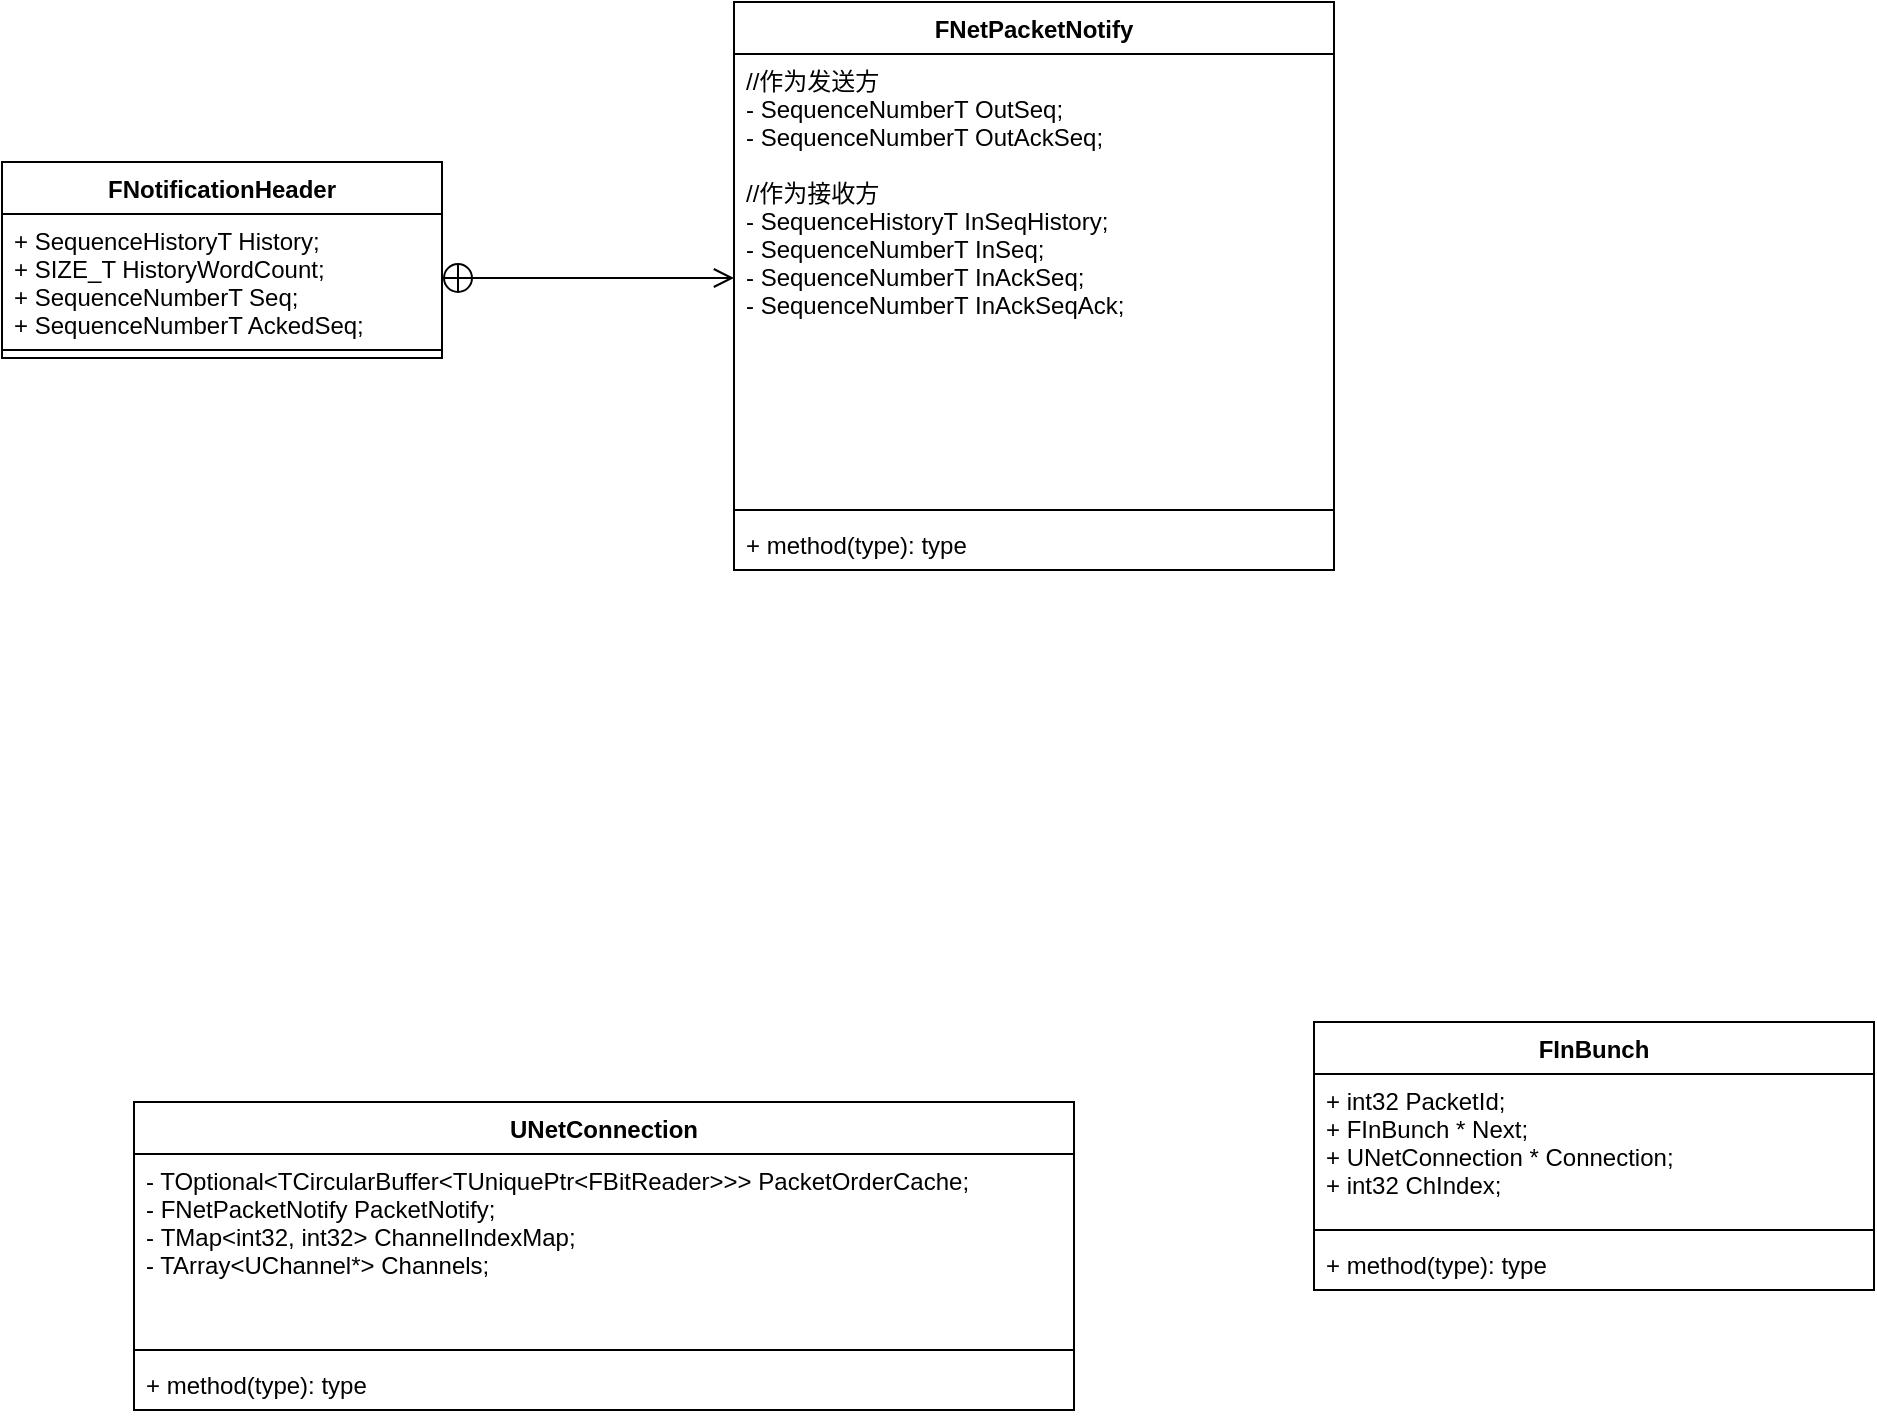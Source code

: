 <mxfile version="14.6.9" type="github" pages="2">
  <diagram id="JvuuxttgNgkwClHyyFu2" name="第 1 页">
    <mxGraphModel dx="1422" dy="1931" grid="1" gridSize="10" guides="1" tooltips="1" connect="1" arrows="1" fold="1" page="1" pageScale="1" pageWidth="827" pageHeight="1169" math="0" shadow="0">
      <root>
        <mxCell id="0" />
        <mxCell id="1" parent="0" />
        <mxCell id="SQb546SRnWdh8VyM-8AY-2" value="UNetConnection" style="swimlane;fontStyle=1;align=center;verticalAlign=top;childLayout=stackLayout;horizontal=1;startSize=26;horizontalStack=0;resizeParent=1;resizeParentMax=0;resizeLast=0;collapsible=1;marginBottom=0;" parent="1" vertex="1">
          <mxGeometry x="260" y="380" width="470" height="154" as="geometry" />
        </mxCell>
        <mxCell id="SQb546SRnWdh8VyM-8AY-3" value="- TOptional&lt;TCircularBuffer&lt;TUniquePtr&lt;FBitReader&gt;&gt;&gt; PacketOrderCache;&#xa;- FNetPacketNotify PacketNotify;&#xa;- TMap&lt;int32, int32&gt; ChannelIndexMap;&#xa;- TArray&lt;UChannel*&gt; Channels;" style="text;strokeColor=none;fillColor=none;align=left;verticalAlign=top;spacingLeft=4;spacingRight=4;overflow=hidden;rotatable=0;points=[[0,0.5],[1,0.5]];portConstraint=eastwest;" parent="SQb546SRnWdh8VyM-8AY-2" vertex="1">
          <mxGeometry y="26" width="470" height="94" as="geometry" />
        </mxCell>
        <mxCell id="SQb546SRnWdh8VyM-8AY-4" value="" style="line;strokeWidth=1;fillColor=none;align=left;verticalAlign=middle;spacingTop=-1;spacingLeft=3;spacingRight=3;rotatable=0;labelPosition=right;points=[];portConstraint=eastwest;" parent="SQb546SRnWdh8VyM-8AY-2" vertex="1">
          <mxGeometry y="120" width="470" height="8" as="geometry" />
        </mxCell>
        <mxCell id="SQb546SRnWdh8VyM-8AY-5" value="+ method(type): type" style="text;strokeColor=none;fillColor=none;align=left;verticalAlign=top;spacingLeft=4;spacingRight=4;overflow=hidden;rotatable=0;points=[[0,0.5],[1,0.5]];portConstraint=eastwest;" parent="SQb546SRnWdh8VyM-8AY-2" vertex="1">
          <mxGeometry y="128" width="470" height="26" as="geometry" />
        </mxCell>
        <mxCell id="o2_gZ3kN2BpJZVYaGaaf-1" value="FInBunch" style="swimlane;fontStyle=1;align=center;verticalAlign=top;childLayout=stackLayout;horizontal=1;startSize=26;horizontalStack=0;resizeParent=1;resizeParentMax=0;resizeLast=0;collapsible=1;marginBottom=0;" parent="1" vertex="1">
          <mxGeometry x="850" y="340" width="280" height="134" as="geometry" />
        </mxCell>
        <mxCell id="o2_gZ3kN2BpJZVYaGaaf-2" value="+ int32    PacketId;&#xa;+ FInBunch *   Next;&#xa;+ UNetConnection * Connection;&#xa;+ int32    ChIndex;" style="text;strokeColor=none;fillColor=none;align=left;verticalAlign=top;spacingLeft=4;spacingRight=4;overflow=hidden;rotatable=0;points=[[0,0.5],[1,0.5]];portConstraint=eastwest;" parent="o2_gZ3kN2BpJZVYaGaaf-1" vertex="1">
          <mxGeometry y="26" width="280" height="74" as="geometry" />
        </mxCell>
        <mxCell id="o2_gZ3kN2BpJZVYaGaaf-3" value="" style="line;strokeWidth=1;fillColor=none;align=left;verticalAlign=middle;spacingTop=-1;spacingLeft=3;spacingRight=3;rotatable=0;labelPosition=right;points=[];portConstraint=eastwest;" parent="o2_gZ3kN2BpJZVYaGaaf-1" vertex="1">
          <mxGeometry y="100" width="280" height="8" as="geometry" />
        </mxCell>
        <mxCell id="o2_gZ3kN2BpJZVYaGaaf-4" value="+ method(type): type" style="text;strokeColor=none;fillColor=none;align=left;verticalAlign=top;spacingLeft=4;spacingRight=4;overflow=hidden;rotatable=0;points=[[0,0.5],[1,0.5]];portConstraint=eastwest;" parent="o2_gZ3kN2BpJZVYaGaaf-1" vertex="1">
          <mxGeometry y="108" width="280" height="26" as="geometry" />
        </mxCell>
        <mxCell id="5Kny9_tc-0Gk9VmiHxyS-1" value="FNetPacketNotify" style="swimlane;fontStyle=1;align=center;verticalAlign=top;childLayout=stackLayout;horizontal=1;startSize=26;horizontalStack=0;resizeParent=1;resizeParentMax=0;resizeLast=0;collapsible=1;marginBottom=0;" parent="1" vertex="1">
          <mxGeometry x="560" y="-170" width="300" height="284" as="geometry" />
        </mxCell>
        <mxCell id="5Kny9_tc-0Gk9VmiHxyS-2" value="//作为发送方&#xa;- SequenceNumberT OutSeq;&#xa;- SequenceNumberT OutAckSeq;&#xa;	&#xa;//作为接收方&#xa;- SequenceHistoryT InSeqHistory;&#xa;- SequenceNumberT InSeq;&#xa;- SequenceNumberT InAckSeq;&#xa;- SequenceNumberT InAckSeqAck;&#xa;	" style="text;strokeColor=none;fillColor=none;align=left;verticalAlign=top;spacingLeft=4;spacingRight=4;overflow=hidden;rotatable=0;points=[[0,0.5],[1,0.5]];portConstraint=eastwest;" parent="5Kny9_tc-0Gk9VmiHxyS-1" vertex="1">
          <mxGeometry y="26" width="300" height="224" as="geometry" />
        </mxCell>
        <mxCell id="5Kny9_tc-0Gk9VmiHxyS-3" value="" style="line;strokeWidth=1;fillColor=none;align=left;verticalAlign=middle;spacingTop=-1;spacingLeft=3;spacingRight=3;rotatable=0;labelPosition=right;points=[];portConstraint=eastwest;" parent="5Kny9_tc-0Gk9VmiHxyS-1" vertex="1">
          <mxGeometry y="250" width="300" height="8" as="geometry" />
        </mxCell>
        <mxCell id="5Kny9_tc-0Gk9VmiHxyS-4" value="+ method(type): type" style="text;strokeColor=none;fillColor=none;align=left;verticalAlign=top;spacingLeft=4;spacingRight=4;overflow=hidden;rotatable=0;points=[[0,0.5],[1,0.5]];portConstraint=eastwest;" parent="5Kny9_tc-0Gk9VmiHxyS-1" vertex="1">
          <mxGeometry y="258" width="300" height="26" as="geometry" />
        </mxCell>
        <mxCell id="5Kny9_tc-0Gk9VmiHxyS-5" value="" style="endArrow=open;startArrow=circlePlus;endFill=0;startFill=0;endSize=8;html=1;exitX=1;exitY=0.5;exitDx=0;exitDy=0;entryX=0;entryY=0.5;entryDx=0;entryDy=0;" parent="1" source="5Kny9_tc-0Gk9VmiHxyS-7" target="5Kny9_tc-0Gk9VmiHxyS-2" edge="1">
          <mxGeometry width="160" relative="1" as="geometry">
            <mxPoint x="330" y="-127.5" as="sourcePoint" />
            <mxPoint x="490" y="-127.5" as="targetPoint" />
          </mxGeometry>
        </mxCell>
        <mxCell id="5Kny9_tc-0Gk9VmiHxyS-6" value="FNotificationHeader" style="swimlane;fontStyle=1;align=center;verticalAlign=top;childLayout=stackLayout;horizontal=1;startSize=26;horizontalStack=0;resizeParent=1;resizeParentMax=0;resizeLast=0;collapsible=1;marginBottom=0;" parent="1" vertex="1">
          <mxGeometry x="194" y="-90" width="220" height="98" as="geometry" />
        </mxCell>
        <mxCell id="5Kny9_tc-0Gk9VmiHxyS-7" value="+ SequenceHistoryT History;&#xa;+ SIZE_T HistoryWordCount;&#xa;+ SequenceNumberT Seq;&#xa;+ SequenceNumberT AckedSeq;" style="text;strokeColor=none;fillColor=none;align=left;verticalAlign=top;spacingLeft=4;spacingRight=4;overflow=hidden;rotatable=0;points=[[0,0.5],[1,0.5]];portConstraint=eastwest;" parent="5Kny9_tc-0Gk9VmiHxyS-6" vertex="1">
          <mxGeometry y="26" width="220" height="64" as="geometry" />
        </mxCell>
        <mxCell id="5Kny9_tc-0Gk9VmiHxyS-8" value="" style="line;strokeWidth=1;fillColor=none;align=left;verticalAlign=middle;spacingTop=-1;spacingLeft=3;spacingRight=3;rotatable=0;labelPosition=right;points=[];portConstraint=eastwest;" parent="5Kny9_tc-0Gk9VmiHxyS-6" vertex="1">
          <mxGeometry y="90" width="220" height="8" as="geometry" />
        </mxCell>
      </root>
    </mxGraphModel>
  </diagram>
  <diagram id="a4vRnVLud2tBg5x-6DI5" name="第 2 页">
    <mxGraphModel dx="1422" dy="762" grid="1" gridSize="10" guides="1" tooltips="1" connect="1" arrows="1" fold="1" page="1" pageScale="1" pageWidth="827" pageHeight="1169" math="0" shadow="0">
      <root>
        <mxCell id="y5h4J5LShokHnXd0eRl6-0" />
        <mxCell id="y5h4J5LShokHnXd0eRl6-1" parent="y5h4J5LShokHnXd0eRl6-0" />
        <mxCell id="y5h4J5LShokHnXd0eRl6-3" value="UNetConnection::ReceivedPacket" style="shape=umlLifeline;perimeter=lifelinePerimeter;whiteSpace=wrap;html=1;container=1;collapsible=0;recursiveResize=0;outlineConnect=0;" parent="y5h4J5LShokHnXd0eRl6-1" vertex="1">
          <mxGeometry x="200" y="240" width="240" height="550" as="geometry" />
        </mxCell>
        <mxCell id="y5h4J5LShokHnXd0eRl6-4" value="" style="html=1;points=[];perimeter=orthogonalPerimeter;" parent="y5h4J5LShokHnXd0eRl6-3" vertex="1">
          <mxGeometry x="115" y="130" width="10" height="40" as="geometry" />
        </mxCell>
        <mxCell id="y5h4J5LShokHnXd0eRl6-6" value="" style="html=1;points=[];perimeter=orthogonalPerimeter;" parent="y5h4J5LShokHnXd0eRl6-3" vertex="1">
          <mxGeometry x="115" y="70" width="10" height="40" as="geometry" />
        </mxCell>
        <mxCell id="y5h4J5LShokHnXd0eRl6-5" value="接收到的数据包序列号非预期的，缓存之" style="text;html=1;align=center;verticalAlign=middle;resizable=0;points=[];autosize=1;strokeColor=none;" parent="y5h4J5LShokHnXd0eRl6-1" vertex="1">
          <mxGeometry x="330" y="380" width="230" height="20" as="geometry" />
        </mxCell>
        <mxCell id="y5h4J5LShokHnXd0eRl6-7" value="解析接收到的数据包的头" style="text;html=1;align=center;verticalAlign=middle;resizable=0;points=[];autosize=1;strokeColor=none;" parent="y5h4J5LShokHnXd0eRl6-1" vertex="1">
          <mxGeometry x="330" y="320" width="150" height="20" as="geometry" />
        </mxCell>
        <mxCell id="y5h4J5LShokHnXd0eRl6-8" value="" style="html=1;points=[];perimeter=orthogonalPerimeter;" parent="y5h4J5LShokHnXd0eRl6-1" vertex="1">
          <mxGeometry x="315" y="440" width="10" height="40" as="geometry" />
        </mxCell>
        <mxCell id="y5h4J5LShokHnXd0eRl6-9" value="数据包通知模块处理收到的Ack" style="text;html=1;align=center;verticalAlign=middle;resizable=0;points=[];autosize=1;strokeColor=none;" parent="y5h4J5LShokHnXd0eRl6-1" vertex="1">
          <mxGeometry x="340" y="450" width="180" height="20" as="geometry" />
        </mxCell>
        <mxCell id="y5h4J5LShokHnXd0eRl6-10" value="如果收到预期的数据包" style="text;html=1;align=center;verticalAlign=middle;resizable=0;points=[];autosize=1;strokeColor=none;" parent="y5h4J5LShokHnXd0eRl6-1" vertex="1">
          <mxGeometry x="330" y="420" width="140" height="20" as="geometry" />
        </mxCell>
        <mxCell id="y5h4J5LShokHnXd0eRl6-11" value="" style="html=1;points=[];perimeter=orthogonalPerimeter;" parent="y5h4J5LShokHnXd0eRl6-1" vertex="1">
          <mxGeometry x="315" y="510" width="10" height="40" as="geometry" />
        </mxCell>
        <mxCell id="y5h4J5LShokHnXd0eRl6-12" value="开始循环拆包" style="text;html=1;align=center;verticalAlign=middle;resizable=0;points=[];autosize=1;strokeColor=none;" parent="y5h4J5LShokHnXd0eRl6-1" vertex="1">
          <mxGeometry x="335" y="520" width="90" height="20" as="geometry" />
        </mxCell>
      </root>
    </mxGraphModel>
  </diagram>
</mxfile>
